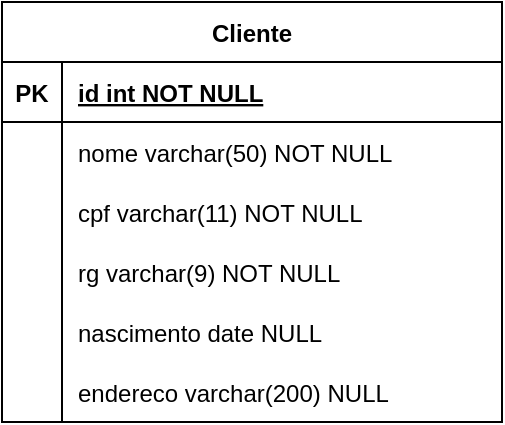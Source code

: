 <mxfile version="14.4.3" type="device"><diagram id="R2lEEEUBdFMjLlhIrx00" name="Page-1"><mxGraphModel dx="491" dy="482" grid="1" gridSize="10" guides="1" tooltips="1" connect="1" arrows="1" fold="1" page="1" pageScale="1" pageWidth="850" pageHeight="1100" math="0" shadow="0" extFonts="Permanent Marker^https://fonts.googleapis.com/css?family=Permanent+Marker"><root><mxCell id="0"/><mxCell id="1" parent="0"/><mxCell id="24EMHkCum21xKDT42rH6-1" value="Cliente" style="shape=table;startSize=30;container=1;collapsible=1;childLayout=tableLayout;fixedRows=1;rowLines=0;fontStyle=1;align=center;resizeLast=1;fontSize=12;" parent="1" vertex="1"><mxGeometry x="175" y="80" width="250" height="210" as="geometry"/></mxCell><mxCell id="24EMHkCum21xKDT42rH6-2" value="" style="shape=partialRectangle;collapsible=0;dropTarget=0;pointerEvents=0;fillColor=none;points=[[0,0.5],[1,0.5]];portConstraint=eastwest;top=0;left=0;right=0;bottom=1;fontSize=12;" parent="24EMHkCum21xKDT42rH6-1" vertex="1"><mxGeometry y="30" width="250" height="30" as="geometry"/></mxCell><mxCell id="24EMHkCum21xKDT42rH6-3" value="PK" style="shape=partialRectangle;overflow=hidden;connectable=0;fillColor=none;top=0;left=0;bottom=0;right=0;fontStyle=1;fontSize=12;" parent="24EMHkCum21xKDT42rH6-2" vertex="1"><mxGeometry width="30" height="30" as="geometry"/></mxCell><mxCell id="24EMHkCum21xKDT42rH6-4" value="id int NOT NULL " style="shape=partialRectangle;overflow=hidden;connectable=0;fillColor=none;top=0;left=0;bottom=0;right=0;align=left;spacingLeft=6;fontStyle=5;fontSize=12;" parent="24EMHkCum21xKDT42rH6-2" vertex="1"><mxGeometry x="30" width="220" height="30" as="geometry"/></mxCell><mxCell id="24EMHkCum21xKDT42rH6-5" value="" style="shape=partialRectangle;collapsible=0;dropTarget=0;pointerEvents=0;fillColor=none;points=[[0,0.5],[1,0.5]];portConstraint=eastwest;top=0;left=0;right=0;bottom=0;fontSize=12;" parent="24EMHkCum21xKDT42rH6-1" vertex="1"><mxGeometry y="60" width="250" height="30" as="geometry"/></mxCell><mxCell id="24EMHkCum21xKDT42rH6-6" value="" style="shape=partialRectangle;overflow=hidden;connectable=0;fillColor=none;top=0;left=0;bottom=0;right=0;fontSize=12;" parent="24EMHkCum21xKDT42rH6-5" vertex="1"><mxGeometry width="30" height="30" as="geometry"/></mxCell><mxCell id="24EMHkCum21xKDT42rH6-7" value="nome varchar(50) NOT NULL" style="shape=partialRectangle;overflow=hidden;connectable=0;fillColor=none;top=0;left=0;bottom=0;right=0;align=left;spacingLeft=6;fontSize=12;" parent="24EMHkCum21xKDT42rH6-5" vertex="1"><mxGeometry x="30" width="220" height="30" as="geometry"/></mxCell><mxCell id="24EMHkCum21xKDT42rH6-8" value="" style="shape=partialRectangle;collapsible=0;dropTarget=0;pointerEvents=0;fillColor=none;points=[[0,0.5],[1,0.5]];portConstraint=eastwest;top=0;left=0;right=0;bottom=0;fontSize=12;" parent="24EMHkCum21xKDT42rH6-1" vertex="1"><mxGeometry y="90" width="250" height="30" as="geometry"/></mxCell><mxCell id="24EMHkCum21xKDT42rH6-9" value="" style="shape=partialRectangle;overflow=hidden;connectable=0;fillColor=none;top=0;left=0;bottom=0;right=0;fontSize=12;" parent="24EMHkCum21xKDT42rH6-8" vertex="1"><mxGeometry width="30" height="30" as="geometry"/></mxCell><mxCell id="24EMHkCum21xKDT42rH6-10" value="cpf varchar(11) NOT NULL" style="shape=partialRectangle;overflow=hidden;connectable=0;fillColor=none;top=0;left=0;bottom=0;right=0;align=left;spacingLeft=6;fontSize=12;" parent="24EMHkCum21xKDT42rH6-8" vertex="1"><mxGeometry x="30" width="220" height="30" as="geometry"/></mxCell><mxCell id="24EMHkCum21xKDT42rH6-11" value="" style="shape=partialRectangle;collapsible=0;dropTarget=0;pointerEvents=0;fillColor=none;points=[[0,0.5],[1,0.5]];portConstraint=eastwest;top=0;left=0;right=0;bottom=0;fontSize=12;" parent="24EMHkCum21xKDT42rH6-1" vertex="1"><mxGeometry y="120" width="250" height="30" as="geometry"/></mxCell><mxCell id="24EMHkCum21xKDT42rH6-12" value="" style="shape=partialRectangle;overflow=hidden;connectable=0;fillColor=none;top=0;left=0;bottom=0;right=0;fontSize=12;" parent="24EMHkCum21xKDT42rH6-11" vertex="1"><mxGeometry width="30" height="30" as="geometry"/></mxCell><mxCell id="24EMHkCum21xKDT42rH6-13" value="rg varchar(9) NOT NULL" style="shape=partialRectangle;overflow=hidden;connectable=0;fillColor=none;top=0;left=0;bottom=0;right=0;align=left;spacingLeft=6;fontSize=12;" parent="24EMHkCum21xKDT42rH6-11" vertex="1"><mxGeometry x="30" width="220" height="30" as="geometry"/></mxCell><mxCell id="24EMHkCum21xKDT42rH6-14" value="" style="shape=partialRectangle;collapsible=0;dropTarget=0;pointerEvents=0;fillColor=none;points=[[0,0.5],[1,0.5]];portConstraint=eastwest;top=0;left=0;right=0;bottom=0;fontSize=12;" parent="24EMHkCum21xKDT42rH6-1" vertex="1"><mxGeometry y="150" width="250" height="30" as="geometry"/></mxCell><mxCell id="24EMHkCum21xKDT42rH6-15" value="" style="shape=partialRectangle;overflow=hidden;connectable=0;fillColor=none;top=0;left=0;bottom=0;right=0;fontSize=12;" parent="24EMHkCum21xKDT42rH6-14" vertex="1"><mxGeometry width="30" height="30" as="geometry"/></mxCell><mxCell id="24EMHkCum21xKDT42rH6-16" value="nascimento date NULL" style="shape=partialRectangle;overflow=hidden;connectable=0;fillColor=none;top=0;left=0;bottom=0;right=0;align=left;spacingLeft=6;fontSize=12;" parent="24EMHkCum21xKDT42rH6-14" vertex="1"><mxGeometry x="30" width="220" height="30" as="geometry"/></mxCell><mxCell id="24EMHkCum21xKDT42rH6-17" value="" style="shape=partialRectangle;collapsible=0;dropTarget=0;pointerEvents=0;fillColor=none;points=[[0,0.5],[1,0.5]];portConstraint=eastwest;top=0;left=0;right=0;bottom=0;fontSize=12;" parent="24EMHkCum21xKDT42rH6-1" vertex="1"><mxGeometry y="180" width="250" height="30" as="geometry"/></mxCell><mxCell id="24EMHkCum21xKDT42rH6-18" value="" style="shape=partialRectangle;overflow=hidden;connectable=0;fillColor=none;top=0;left=0;bottom=0;right=0;fontSize=12;" parent="24EMHkCum21xKDT42rH6-17" vertex="1"><mxGeometry width="30" height="30" as="geometry"/></mxCell><mxCell id="24EMHkCum21xKDT42rH6-19" value="endereco varchar(200) NULL" style="shape=partialRectangle;overflow=hidden;connectable=0;fillColor=none;top=0;left=0;bottom=0;right=0;align=left;spacingLeft=6;fontSize=12;" parent="24EMHkCum21xKDT42rH6-17" vertex="1"><mxGeometry x="30" width="220" height="30" as="geometry"/></mxCell></root></mxGraphModel></diagram></mxfile>